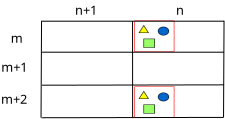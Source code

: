 <?xml version="1.0" encoding="UTF-8"?>
<dia:diagram xmlns:dia="http://www.lysator.liu.se/~alla/dia/">
  <dia:layer name="Background" visible="true" active="true">
    <dia:group>
      <dia:object type="Standard - Text" version="1" id="O0">
        <dia:attribute name="obj_pos">
          <dia:point val="1.795,2.44"/>
        </dia:attribute>
        <dia:attribute name="obj_bb">
          <dia:rectangle val="1.795,1.845;2.417,2.592"/>
        </dia:attribute>
        <dia:attribute name="text">
          <dia:composite type="text">
            <dia:attribute name="string">
              <dia:string>#m#</dia:string>
            </dia:attribute>
            <dia:attribute name="font">
              <dia:font family="sans" style="0" name="Helvetica"/>
            </dia:attribute>
            <dia:attribute name="height">
              <dia:real val="0.8"/>
            </dia:attribute>
            <dia:attribute name="pos">
              <dia:point val="1.795,2.44"/>
            </dia:attribute>
            <dia:attribute name="color">
              <dia:color val="#000000"/>
            </dia:attribute>
            <dia:attribute name="alignment">
              <dia:enum val="0"/>
            </dia:attribute>
          </dia:composite>
        </dia:attribute>
        <dia:attribute name="valign">
          <dia:enum val="3"/>
        </dia:attribute>
      </dia:object>
      <dia:object type="Standard - Text" version="1" id="O1">
        <dia:attribute name="obj_pos">
          <dia:point val="10.065,1.04"/>
        </dia:attribute>
        <dia:attribute name="obj_bb">
          <dia:rectangle val="10.065,0.445;10.47,1.192"/>
        </dia:attribute>
        <dia:attribute name="text">
          <dia:composite type="text">
            <dia:attribute name="string">
              <dia:string>#n#</dia:string>
            </dia:attribute>
            <dia:attribute name="font">
              <dia:font family="sans" style="0" name="Helvetica"/>
            </dia:attribute>
            <dia:attribute name="height">
              <dia:real val="0.8"/>
            </dia:attribute>
            <dia:attribute name="pos">
              <dia:point val="10.065,1.04"/>
            </dia:attribute>
            <dia:attribute name="color">
              <dia:color val="#000000"/>
            </dia:attribute>
            <dia:attribute name="alignment">
              <dia:enum val="0"/>
            </dia:attribute>
          </dia:composite>
        </dia:attribute>
        <dia:attribute name="valign">
          <dia:enum val="3"/>
        </dia:attribute>
      </dia:object>
      <dia:object type="Standard - Text" version="1" id="O2">
        <dia:attribute name="obj_pos">
          <dia:point val="5.015,1.04"/>
        </dia:attribute>
        <dia:attribute name="obj_bb">
          <dia:rectangle val="5.015,0.445;6.365,1.192"/>
        </dia:attribute>
        <dia:attribute name="text">
          <dia:composite type="text">
            <dia:attribute name="string">
              <dia:string>#n+1#</dia:string>
            </dia:attribute>
            <dia:attribute name="font">
              <dia:font family="sans" style="0" name="Helvetica"/>
            </dia:attribute>
            <dia:attribute name="height">
              <dia:real val="0.8"/>
            </dia:attribute>
            <dia:attribute name="pos">
              <dia:point val="5.015,1.04"/>
            </dia:attribute>
            <dia:attribute name="color">
              <dia:color val="#000000"/>
            </dia:attribute>
            <dia:attribute name="alignment">
              <dia:enum val="0"/>
            </dia:attribute>
          </dia:composite>
        </dia:attribute>
        <dia:attribute name="valign">
          <dia:enum val="3"/>
        </dia:attribute>
      </dia:object>
      <dia:object type="Standard - Text" version="1" id="O3">
        <dia:attribute name="obj_pos">
          <dia:point val="1.322,3.89"/>
        </dia:attribute>
        <dia:attribute name="obj_bb">
          <dia:rectangle val="1.322,3.295;2.89,4.043"/>
        </dia:attribute>
        <dia:attribute name="text">
          <dia:composite type="text">
            <dia:attribute name="string">
              <dia:string>#m+1#</dia:string>
            </dia:attribute>
            <dia:attribute name="font">
              <dia:font family="sans" style="0" name="Helvetica"/>
            </dia:attribute>
            <dia:attribute name="height">
              <dia:real val="0.8"/>
            </dia:attribute>
            <dia:attribute name="pos">
              <dia:point val="1.322,3.89"/>
            </dia:attribute>
            <dia:attribute name="color">
              <dia:color val="#000000"/>
            </dia:attribute>
            <dia:attribute name="alignment">
              <dia:enum val="0"/>
            </dia:attribute>
          </dia:composite>
        </dia:attribute>
        <dia:attribute name="valign">
          <dia:enum val="3"/>
        </dia:attribute>
      </dia:object>
      <dia:object type="Standard - Text" version="1" id="O4">
        <dia:attribute name="obj_pos">
          <dia:point val="1.313,5.495"/>
        </dia:attribute>
        <dia:attribute name="obj_bb">
          <dia:rectangle val="1.313,4.9;2.88,5.647"/>
        </dia:attribute>
        <dia:attribute name="text">
          <dia:composite type="text">
            <dia:attribute name="string">
              <dia:string>#m+2#</dia:string>
            </dia:attribute>
            <dia:attribute name="font">
              <dia:font family="sans" style="0" name="Helvetica"/>
            </dia:attribute>
            <dia:attribute name="height">
              <dia:real val="0.8"/>
            </dia:attribute>
            <dia:attribute name="pos">
              <dia:point val="1.313,5.495"/>
            </dia:attribute>
            <dia:attribute name="color">
              <dia:color val="#000000"/>
            </dia:attribute>
            <dia:attribute name="alignment">
              <dia:enum val="0"/>
            </dia:attribute>
          </dia:composite>
        </dia:attribute>
        <dia:attribute name="valign">
          <dia:enum val="3"/>
        </dia:attribute>
      </dia:object>
      <dia:group>
        <dia:object type="Standard - Image" version="0" id="O5">
          <dia:attribute name="obj_pos">
            <dia:point val="7.983,4.626"/>
          </dia:attribute>
          <dia:attribute name="obj_bb">
            <dia:rectangle val="7.958,4.601;10.008,6.217"/>
          </dia:attribute>
          <dia:attribute name="elem_corner">
            <dia:point val="7.983,4.626"/>
          </dia:attribute>
          <dia:attribute name="elem_width">
            <dia:real val="2"/>
          </dia:attribute>
          <dia:attribute name="elem_height">
            <dia:real val="1.565"/>
          </dia:attribute>
          <dia:attribute name="border_width">
            <dia:real val="0.05"/>
          </dia:attribute>
          <dia:attribute name="draw_border">
            <dia:boolean val="false"/>
          </dia:attribute>
          <dia:attribute name="keep_aspect">
            <dia:boolean val="true"/>
          </dia:attribute>
          <dia:attribute name="file">
            <dia:string>#carRed.jpg#</dia:string>
          </dia:attribute>
        </dia:object>
        <dia:object type="Standard - Image" version="0" id="O6">
          <dia:attribute name="obj_pos">
            <dia:point val="7.983,1.333"/>
          </dia:attribute>
          <dia:attribute name="obj_bb">
            <dia:rectangle val="7.958,1.308;10.008,2.923"/>
          </dia:attribute>
          <dia:attribute name="elem_corner">
            <dia:point val="7.983,1.333"/>
          </dia:attribute>
          <dia:attribute name="elem_width">
            <dia:real val="2"/>
          </dia:attribute>
          <dia:attribute name="elem_height">
            <dia:real val="1.565"/>
          </dia:attribute>
          <dia:attribute name="border_width">
            <dia:real val="0.05"/>
          </dia:attribute>
          <dia:attribute name="draw_border">
            <dia:boolean val="false"/>
          </dia:attribute>
          <dia:attribute name="keep_aspect">
            <dia:boolean val="true"/>
          </dia:attribute>
          <dia:attribute name="file">
            <dia:string>#carBlue.jpg#</dia:string>
          </dia:attribute>
        </dia:object>
        <dia:group>
          <dia:object type="Standard - Line" version="0" id="O7">
            <dia:attribute name="obj_pos">
              <dia:point val="3.315,1.365"/>
            </dia:attribute>
            <dia:attribute name="obj_bb">
              <dia:rectangle val="3.29,1.34;12.49,1.39"/>
            </dia:attribute>
            <dia:attribute name="conn_endpoints">
              <dia:point val="3.315,1.365"/>
              <dia:point val="12.465,1.365"/>
            </dia:attribute>
            <dia:attribute name="numcp">
              <dia:int val="1"/>
            </dia:attribute>
            <dia:attribute name="line_width">
              <dia:real val="0.05"/>
            </dia:attribute>
          </dia:object>
          <dia:object type="Standard - Line" version="0" id="O8">
            <dia:attribute name="obj_pos">
              <dia:point val="3.365,2.915"/>
            </dia:attribute>
            <dia:attribute name="obj_bb">
              <dia:rectangle val="3.34,2.89;12.49,2.94"/>
            </dia:attribute>
            <dia:attribute name="conn_endpoints">
              <dia:point val="3.365,2.915"/>
              <dia:point val="12.465,2.915"/>
            </dia:attribute>
            <dia:attribute name="numcp">
              <dia:int val="1"/>
            </dia:attribute>
            <dia:attribute name="line_width">
              <dia:real val="0.05"/>
            </dia:attribute>
          </dia:object>
          <dia:object type="Standard - Line" version="0" id="O9">
            <dia:attribute name="obj_pos">
              <dia:point val="3.365,4.565"/>
            </dia:attribute>
            <dia:attribute name="obj_bb">
              <dia:rectangle val="3.34,4.523;12.49,4.59"/>
            </dia:attribute>
            <dia:attribute name="conn_endpoints">
              <dia:point val="3.365,4.565"/>
              <dia:point val="12.465,4.548"/>
            </dia:attribute>
            <dia:attribute name="numcp">
              <dia:int val="1"/>
            </dia:attribute>
            <dia:attribute name="line_width">
              <dia:real val="0.05"/>
            </dia:attribute>
          </dia:object>
          <dia:object type="Standard - Line" version="0" id="O10">
            <dia:attribute name="obj_pos">
              <dia:point val="7.89,1.365"/>
            </dia:attribute>
            <dia:attribute name="obj_bb">
              <dia:rectangle val="7.865,1.34;7.92,6.208"/>
            </dia:attribute>
            <dia:attribute name="conn_endpoints">
              <dia:point val="7.89,1.365"/>
              <dia:point val="7.895,6.183"/>
            </dia:attribute>
            <dia:attribute name="numcp">
              <dia:int val="1"/>
            </dia:attribute>
            <dia:attribute name="line_width">
              <dia:real val="0.05"/>
            </dia:attribute>
            <dia:connections>
              <dia:connection handle="0" to="O7" connection="0"/>
              <dia:connection handle="1" to="O13" connection="0"/>
            </dia:connections>
          </dia:object>
          <dia:object type="Standard - Line" version="0" id="O11">
            <dia:attribute name="obj_pos">
              <dia:point val="3.315,6.19"/>
            </dia:attribute>
            <dia:attribute name="obj_bb">
              <dia:rectangle val="3.29,1.34;3.366,6.215"/>
            </dia:attribute>
            <dia:attribute name="conn_endpoints">
              <dia:point val="3.315,6.19"/>
              <dia:point val="3.34,1.365"/>
            </dia:attribute>
            <dia:attribute name="numcp">
              <dia:int val="1"/>
            </dia:attribute>
            <dia:attribute name="line_width">
              <dia:real val="0.05"/>
            </dia:attribute>
          </dia:object>
          <dia:object type="Standard - Line" version="0" id="O12">
            <dia:attribute name="obj_pos">
              <dia:point val="12.465,1.34"/>
            </dia:attribute>
            <dia:attribute name="obj_bb">
              <dia:rectangle val="12.415,1.315;12.49,6.19"/>
            </dia:attribute>
            <dia:attribute name="conn_endpoints">
              <dia:point val="12.465,1.34"/>
              <dia:point val="12.44,6.165"/>
            </dia:attribute>
            <dia:attribute name="numcp">
              <dia:int val="1"/>
            </dia:attribute>
            <dia:attribute name="line_width">
              <dia:real val="0.05"/>
            </dia:attribute>
          </dia:object>
          <dia:object type="Standard - Line" version="0" id="O13">
            <dia:attribute name="obj_pos">
              <dia:point val="3.345,6.192"/>
            </dia:attribute>
            <dia:attribute name="obj_bb">
              <dia:rectangle val="3.32,6.15;12.47,6.217"/>
            </dia:attribute>
            <dia:attribute name="conn_endpoints">
              <dia:point val="3.345,6.192"/>
              <dia:point val="12.445,6.175"/>
            </dia:attribute>
            <dia:attribute name="numcp">
              <dia:int val="1"/>
            </dia:attribute>
            <dia:attribute name="line_width">
              <dia:real val="0.05"/>
            </dia:attribute>
          </dia:object>
        </dia:group>
      </dia:group>
    </dia:group>
  </dia:layer>
</dia:diagram>
